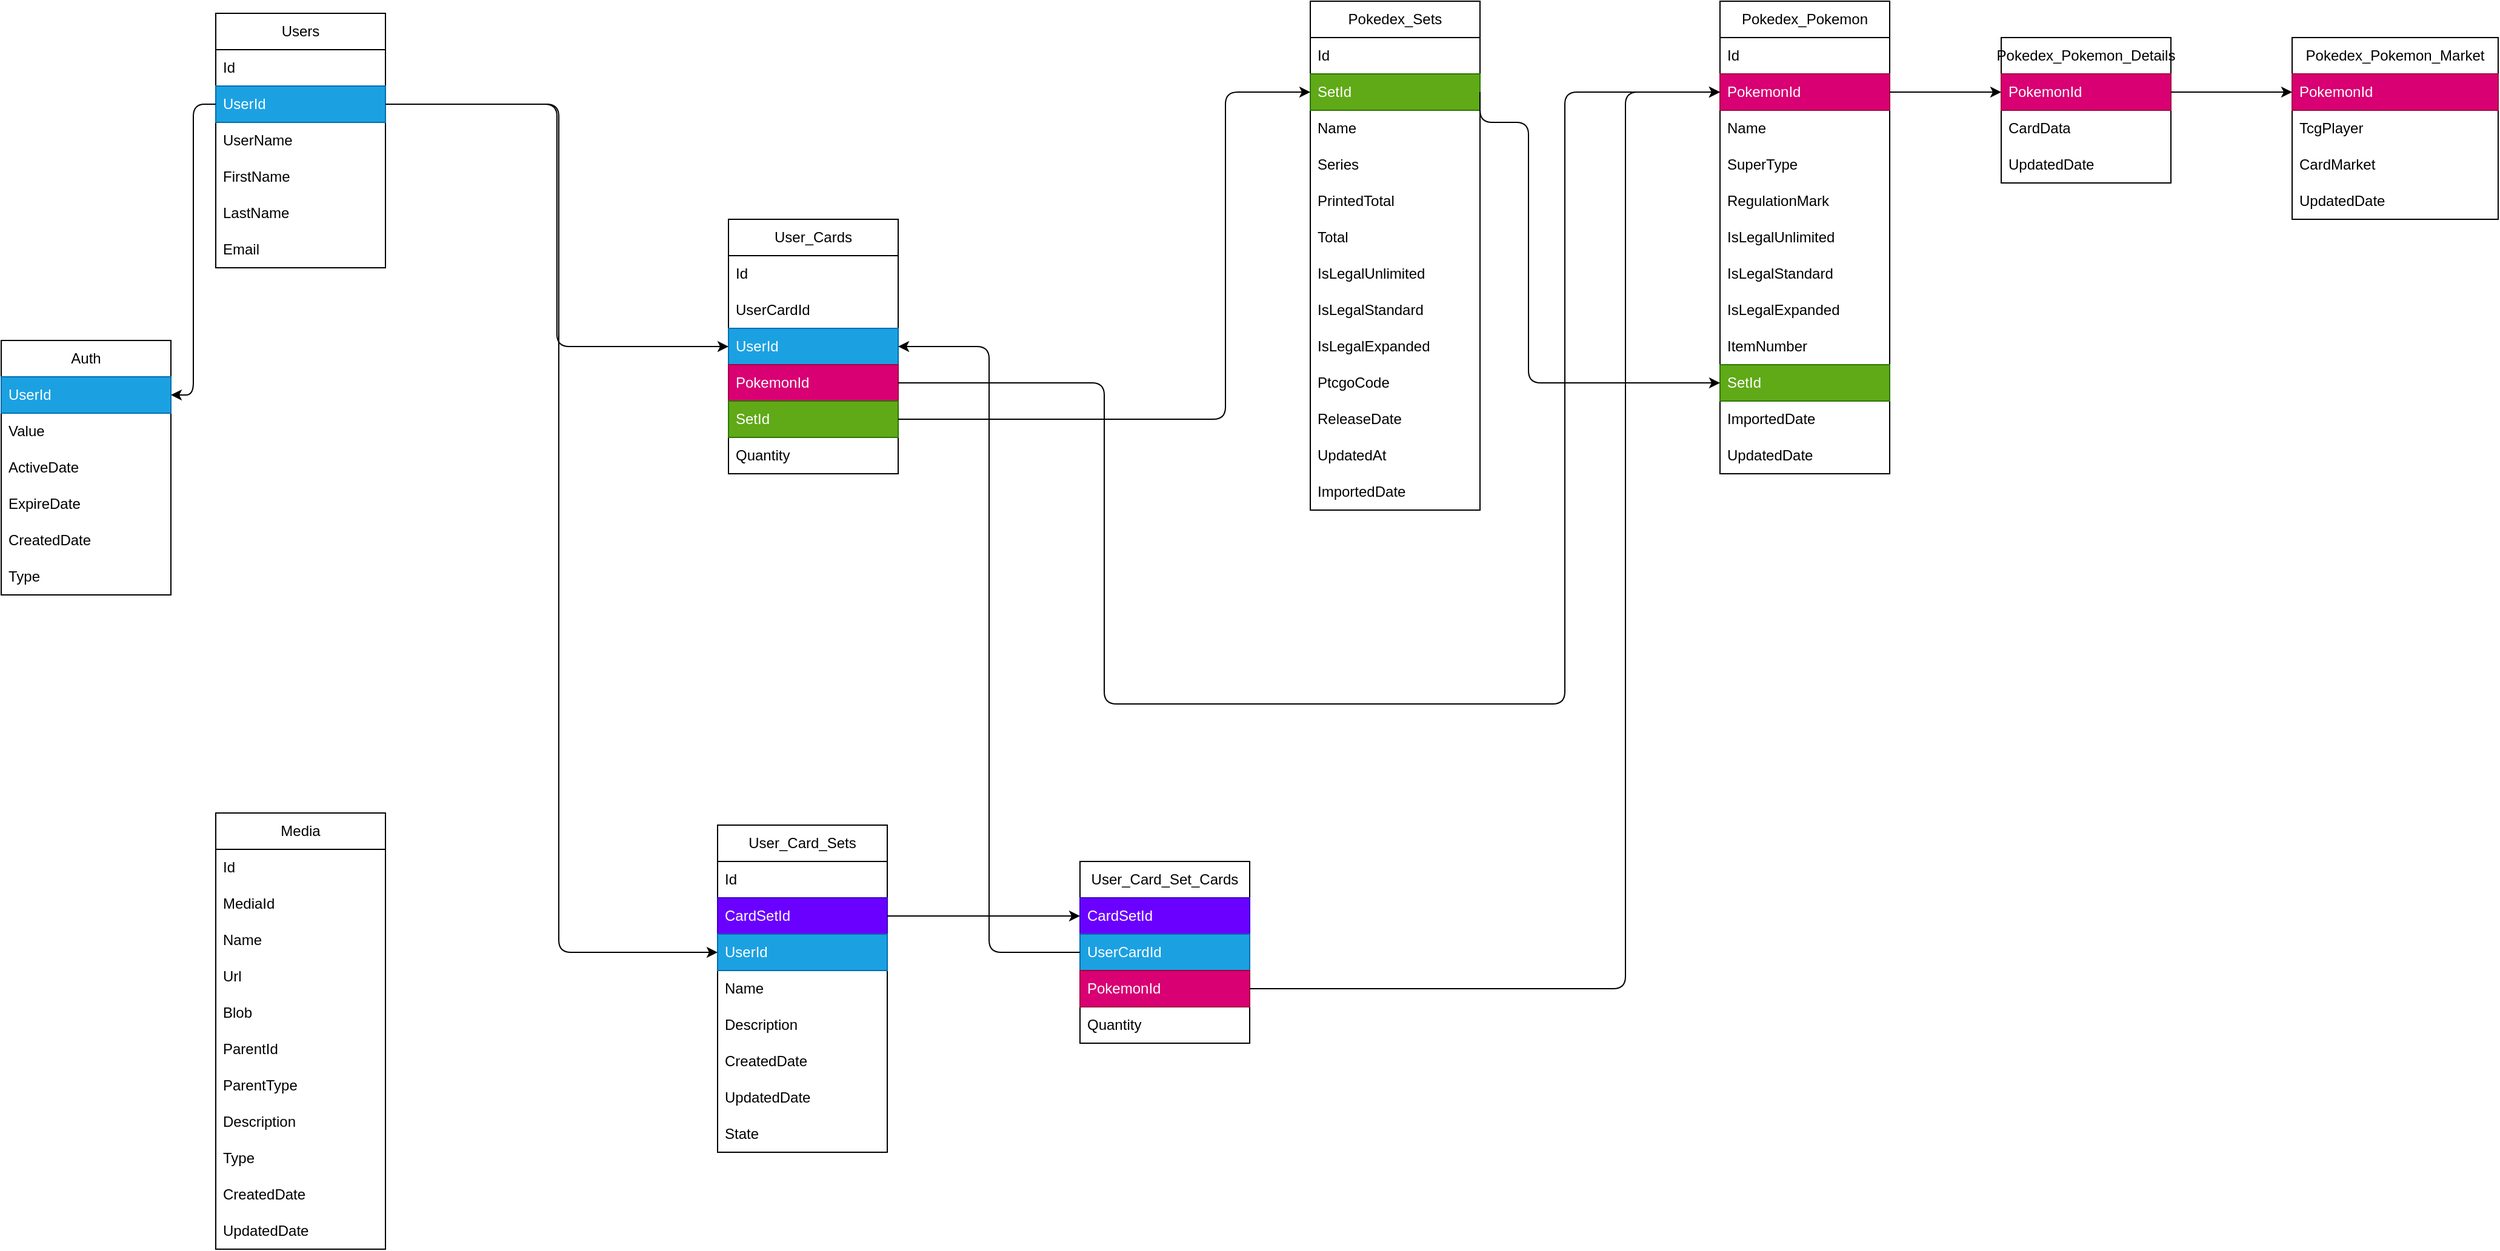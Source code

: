 <mxfile>
    <diagram id="2cEquH9Mo-bdp0fxMXGC" name="Page-1">
        <mxGraphModel dx="736" dy="809" grid="1" gridSize="10" guides="1" tooltips="1" connect="1" arrows="1" fold="1" page="1" pageScale="1" pageWidth="827" pageHeight="1169" math="0" shadow="0">
            <root>
                <mxCell id="0"/>
                <mxCell id="1" parent="0"/>
                <mxCell id="2" value="Users" style="swimlane;fontStyle=0;childLayout=stackLayout;horizontal=1;startSize=30;horizontalStack=0;resizeParent=1;resizeParentMax=0;resizeLast=0;collapsible=1;marginBottom=0;whiteSpace=wrap;html=1;" parent="1" vertex="1">
                    <mxGeometry x="687" y="40" width="140" height="210" as="geometry"/>
                </mxCell>
                <mxCell id="3" value="Id" style="text;strokeColor=none;fillColor=none;align=left;verticalAlign=middle;spacingLeft=4;spacingRight=4;overflow=hidden;points=[[0,0.5],[1,0.5]];portConstraint=eastwest;rotatable=0;whiteSpace=wrap;html=1;" parent="2" vertex="1">
                    <mxGeometry y="30" width="140" height="30" as="geometry"/>
                </mxCell>
                <mxCell id="59" value="UserId" style="text;strokeColor=#006EAF;fillColor=#1ba1e2;align=left;verticalAlign=middle;spacingLeft=4;spacingRight=4;overflow=hidden;points=[[0,0.5],[1,0.5]];portConstraint=eastwest;rotatable=0;whiteSpace=wrap;html=1;fontColor=#ffffff;" parent="2" vertex="1">
                    <mxGeometry y="60" width="140" height="30" as="geometry"/>
                </mxCell>
                <mxCell id="4" value="UserName" style="text;strokeColor=none;fillColor=none;align=left;verticalAlign=middle;spacingLeft=4;spacingRight=4;overflow=hidden;points=[[0,0.5],[1,0.5]];portConstraint=eastwest;rotatable=0;whiteSpace=wrap;html=1;" parent="2" vertex="1">
                    <mxGeometry y="90" width="140" height="30" as="geometry"/>
                </mxCell>
                <mxCell id="5" value="FirstName" style="text;strokeColor=none;fillColor=none;align=left;verticalAlign=middle;spacingLeft=4;spacingRight=4;overflow=hidden;points=[[0,0.5],[1,0.5]];portConstraint=eastwest;rotatable=0;whiteSpace=wrap;html=1;" parent="2" vertex="1">
                    <mxGeometry y="120" width="140" height="30" as="geometry"/>
                </mxCell>
                <mxCell id="6" value="LastName" style="text;strokeColor=none;fillColor=none;align=left;verticalAlign=middle;spacingLeft=4;spacingRight=4;overflow=hidden;points=[[0,0.5],[1,0.5]];portConstraint=eastwest;rotatable=0;whiteSpace=wrap;html=1;" parent="2" vertex="1">
                    <mxGeometry y="150" width="140" height="30" as="geometry"/>
                </mxCell>
                <mxCell id="7" value="Email" style="text;strokeColor=none;fillColor=none;align=left;verticalAlign=middle;spacingLeft=4;spacingRight=4;overflow=hidden;points=[[0,0.5],[1,0.5]];portConstraint=eastwest;rotatable=0;whiteSpace=wrap;html=1;" parent="2" vertex="1">
                    <mxGeometry y="180" width="140" height="30" as="geometry"/>
                </mxCell>
                <mxCell id="8" value="Pokedex_Sets" style="swimlane;fontStyle=0;childLayout=stackLayout;horizontal=1;startSize=30;horizontalStack=0;resizeParent=1;resizeParentMax=0;resizeLast=0;collapsible=1;marginBottom=0;whiteSpace=wrap;html=1;" parent="1" vertex="1">
                    <mxGeometry x="1590" y="30" width="140" height="420" as="geometry"/>
                </mxCell>
                <mxCell id="9" value="Id" style="text;strokeColor=none;fillColor=none;align=left;verticalAlign=middle;spacingLeft=4;spacingRight=4;overflow=hidden;points=[[0,0.5],[1,0.5]];portConstraint=eastwest;rotatable=0;whiteSpace=wrap;html=1;" parent="8" vertex="1">
                    <mxGeometry y="30" width="140" height="30" as="geometry"/>
                </mxCell>
                <mxCell id="10" value="SetId" style="text;strokeColor=#2D7600;fillColor=#60a917;align=left;verticalAlign=middle;spacingLeft=4;spacingRight=4;overflow=hidden;points=[[0,0.5],[1,0.5]];portConstraint=eastwest;rotatable=0;whiteSpace=wrap;html=1;fontColor=#ffffff;" parent="8" vertex="1">
                    <mxGeometry y="60" width="140" height="30" as="geometry"/>
                </mxCell>
                <mxCell id="11" value="Name" style="text;strokeColor=none;fillColor=none;align=left;verticalAlign=middle;spacingLeft=4;spacingRight=4;overflow=hidden;points=[[0,0.5],[1,0.5]];portConstraint=eastwest;rotatable=0;whiteSpace=wrap;html=1;" parent="8" vertex="1">
                    <mxGeometry y="90" width="140" height="30" as="geometry"/>
                </mxCell>
                <mxCell id="12" value="Series" style="text;strokeColor=none;fillColor=none;align=left;verticalAlign=middle;spacingLeft=4;spacingRight=4;overflow=hidden;points=[[0,0.5],[1,0.5]];portConstraint=eastwest;rotatable=0;whiteSpace=wrap;html=1;" parent="8" vertex="1">
                    <mxGeometry y="120" width="140" height="30" as="geometry"/>
                </mxCell>
                <mxCell id="13" value="PrintedTotal" style="text;strokeColor=none;fillColor=none;align=left;verticalAlign=middle;spacingLeft=4;spacingRight=4;overflow=hidden;points=[[0,0.5],[1,0.5]];portConstraint=eastwest;rotatable=0;whiteSpace=wrap;html=1;" parent="8" vertex="1">
                    <mxGeometry y="150" width="140" height="30" as="geometry"/>
                </mxCell>
                <mxCell id="14" value="Total" style="text;strokeColor=none;fillColor=none;align=left;verticalAlign=middle;spacingLeft=4;spacingRight=4;overflow=hidden;points=[[0,0.5],[1,0.5]];portConstraint=eastwest;rotatable=0;whiteSpace=wrap;html=1;" parent="8" vertex="1">
                    <mxGeometry y="180" width="140" height="30" as="geometry"/>
                </mxCell>
                <mxCell id="15" value="IsLegalUnlimited" style="text;strokeColor=none;fillColor=none;align=left;verticalAlign=middle;spacingLeft=4;spacingRight=4;overflow=hidden;points=[[0,0.5],[1,0.5]];portConstraint=eastwest;rotatable=0;whiteSpace=wrap;html=1;" parent="8" vertex="1">
                    <mxGeometry y="210" width="140" height="30" as="geometry"/>
                </mxCell>
                <mxCell id="16" value="IsLegalStandard" style="text;strokeColor=none;fillColor=none;align=left;verticalAlign=middle;spacingLeft=4;spacingRight=4;overflow=hidden;points=[[0,0.5],[1,0.5]];portConstraint=eastwest;rotatable=0;whiteSpace=wrap;html=1;" parent="8" vertex="1">
                    <mxGeometry y="240" width="140" height="30" as="geometry"/>
                </mxCell>
                <mxCell id="17" value="IsLegalExpanded" style="text;strokeColor=none;fillColor=none;align=left;verticalAlign=middle;spacingLeft=4;spacingRight=4;overflow=hidden;points=[[0,0.5],[1,0.5]];portConstraint=eastwest;rotatable=0;whiteSpace=wrap;html=1;" parent="8" vertex="1">
                    <mxGeometry y="270" width="140" height="30" as="geometry"/>
                </mxCell>
                <mxCell id="18" value="PtcgoCode" style="text;strokeColor=none;fillColor=none;align=left;verticalAlign=middle;spacingLeft=4;spacingRight=4;overflow=hidden;points=[[0,0.5],[1,0.5]];portConstraint=eastwest;rotatable=0;whiteSpace=wrap;html=1;" parent="8" vertex="1">
                    <mxGeometry y="300" width="140" height="30" as="geometry"/>
                </mxCell>
                <mxCell id="19" value="ReleaseDate" style="text;strokeColor=none;fillColor=none;align=left;verticalAlign=middle;spacingLeft=4;spacingRight=4;overflow=hidden;points=[[0,0.5],[1,0.5]];portConstraint=eastwest;rotatable=0;whiteSpace=wrap;html=1;" parent="8" vertex="1">
                    <mxGeometry y="330" width="140" height="30" as="geometry"/>
                </mxCell>
                <mxCell id="20" value="UpdatedAt" style="text;strokeColor=none;fillColor=none;align=left;verticalAlign=middle;spacingLeft=4;spacingRight=4;overflow=hidden;points=[[0,0.5],[1,0.5]];portConstraint=eastwest;rotatable=0;whiteSpace=wrap;html=1;" parent="8" vertex="1">
                    <mxGeometry y="360" width="140" height="30" as="geometry"/>
                </mxCell>
                <mxCell id="21" value="ImportedDate" style="text;strokeColor=none;fillColor=none;align=left;verticalAlign=middle;spacingLeft=4;spacingRight=4;overflow=hidden;points=[[0,0.5],[1,0.5]];portConstraint=eastwest;rotatable=0;whiteSpace=wrap;html=1;" parent="8" vertex="1">
                    <mxGeometry y="390" width="140" height="30" as="geometry"/>
                </mxCell>
                <mxCell id="22" value="Media" style="swimlane;fontStyle=0;childLayout=stackLayout;horizontal=1;startSize=30;horizontalStack=0;resizeParent=1;resizeParentMax=0;resizeLast=0;collapsible=1;marginBottom=0;whiteSpace=wrap;html=1;" parent="1" vertex="1">
                    <mxGeometry x="687" y="700" width="140" height="360" as="geometry"/>
                </mxCell>
                <mxCell id="23" value="Id" style="text;strokeColor=none;fillColor=none;align=left;verticalAlign=middle;spacingLeft=4;spacingRight=4;overflow=hidden;points=[[0,0.5],[1,0.5]];portConstraint=eastwest;rotatable=0;whiteSpace=wrap;html=1;" parent="22" vertex="1">
                    <mxGeometry y="30" width="140" height="30" as="geometry"/>
                </mxCell>
                <mxCell id="24" value="MediaId" style="text;strokeColor=none;fillColor=none;align=left;verticalAlign=middle;spacingLeft=4;spacingRight=4;overflow=hidden;points=[[0,0.5],[1,0.5]];portConstraint=eastwest;rotatable=0;whiteSpace=wrap;html=1;" parent="22" vertex="1">
                    <mxGeometry y="60" width="140" height="30" as="geometry"/>
                </mxCell>
                <mxCell id="25" value="Name" style="text;strokeColor=none;fillColor=none;align=left;verticalAlign=middle;spacingLeft=4;spacingRight=4;overflow=hidden;points=[[0,0.5],[1,0.5]];portConstraint=eastwest;rotatable=0;whiteSpace=wrap;html=1;" parent="22" vertex="1">
                    <mxGeometry y="90" width="140" height="30" as="geometry"/>
                </mxCell>
                <mxCell id="26" value="Url" style="text;strokeColor=none;fillColor=none;align=left;verticalAlign=middle;spacingLeft=4;spacingRight=4;overflow=hidden;points=[[0,0.5],[1,0.5]];portConstraint=eastwest;rotatable=0;whiteSpace=wrap;html=1;" parent="22" vertex="1">
                    <mxGeometry y="120" width="140" height="30" as="geometry"/>
                </mxCell>
                <mxCell id="91" value="Blob" style="text;strokeColor=none;fillColor=none;align=left;verticalAlign=middle;spacingLeft=4;spacingRight=4;overflow=hidden;points=[[0,0.5],[1,0.5]];portConstraint=eastwest;rotatable=0;whiteSpace=wrap;html=1;" vertex="1" parent="22">
                    <mxGeometry y="150" width="140" height="30" as="geometry"/>
                </mxCell>
                <mxCell id="27" value="ParentId" style="text;strokeColor=none;fillColor=none;align=left;verticalAlign=middle;spacingLeft=4;spacingRight=4;overflow=hidden;points=[[0,0.5],[1,0.5]];portConstraint=eastwest;rotatable=0;whiteSpace=wrap;html=1;" parent="22" vertex="1">
                    <mxGeometry y="180" width="140" height="30" as="geometry"/>
                </mxCell>
                <mxCell id="28" value="ParentType" style="text;strokeColor=none;fillColor=none;align=left;verticalAlign=middle;spacingLeft=4;spacingRight=4;overflow=hidden;points=[[0,0.5],[1,0.5]];portConstraint=eastwest;rotatable=0;whiteSpace=wrap;html=1;" parent="22" vertex="1">
                    <mxGeometry y="210" width="140" height="30" as="geometry"/>
                </mxCell>
                <mxCell id="29" value="Description" style="text;strokeColor=none;fillColor=none;align=left;verticalAlign=middle;spacingLeft=4;spacingRight=4;overflow=hidden;points=[[0,0.5],[1,0.5]];portConstraint=eastwest;rotatable=0;whiteSpace=wrap;html=1;" parent="22" vertex="1">
                    <mxGeometry y="240" width="140" height="30" as="geometry"/>
                </mxCell>
                <mxCell id="92" value="Type" style="text;strokeColor=none;fillColor=none;align=left;verticalAlign=middle;spacingLeft=4;spacingRight=4;overflow=hidden;points=[[0,0.5],[1,0.5]];portConstraint=eastwest;rotatable=0;whiteSpace=wrap;html=1;" vertex="1" parent="22">
                    <mxGeometry y="270" width="140" height="30" as="geometry"/>
                </mxCell>
                <mxCell id="93" value="CreatedDate" style="text;strokeColor=none;fillColor=none;align=left;verticalAlign=middle;spacingLeft=4;spacingRight=4;overflow=hidden;points=[[0,0.5],[1,0.5]];portConstraint=eastwest;rotatable=0;whiteSpace=wrap;html=1;" vertex="1" parent="22">
                    <mxGeometry y="300" width="140" height="30" as="geometry"/>
                </mxCell>
                <mxCell id="94" value="UpdatedDate" style="text;strokeColor=none;fillColor=none;align=left;verticalAlign=middle;spacingLeft=4;spacingRight=4;overflow=hidden;points=[[0,0.5],[1,0.5]];portConstraint=eastwest;rotatable=0;whiteSpace=wrap;html=1;" vertex="1" parent="22">
                    <mxGeometry y="330" width="140" height="30" as="geometry"/>
                </mxCell>
                <mxCell id="30" value="Pokedex_Pokemon" style="swimlane;fontStyle=0;childLayout=stackLayout;horizontal=1;startSize=30;horizontalStack=0;resizeParent=1;resizeParentMax=0;resizeLast=0;collapsible=1;marginBottom=0;whiteSpace=wrap;html=1;" parent="1" vertex="1">
                    <mxGeometry x="1928" y="30" width="140" height="390" as="geometry"/>
                </mxCell>
                <mxCell id="31" value="Id" style="text;strokeColor=none;fillColor=none;align=left;verticalAlign=middle;spacingLeft=4;spacingRight=4;overflow=hidden;points=[[0,0.5],[1,0.5]];portConstraint=eastwest;rotatable=0;whiteSpace=wrap;html=1;" parent="30" vertex="1">
                    <mxGeometry y="30" width="140" height="30" as="geometry"/>
                </mxCell>
                <mxCell id="32" value="PokemonId" style="text;strokeColor=#A50040;fillColor=#d80073;align=left;verticalAlign=middle;spacingLeft=4;spacingRight=4;overflow=hidden;points=[[0,0.5],[1,0.5]];portConstraint=eastwest;rotatable=0;whiteSpace=wrap;html=1;fontStyle=0;fontColor=#ffffff;" parent="30" vertex="1">
                    <mxGeometry y="60" width="140" height="30" as="geometry"/>
                </mxCell>
                <mxCell id="33" value="Name" style="text;strokeColor=none;fillColor=none;align=left;verticalAlign=middle;spacingLeft=4;spacingRight=4;overflow=hidden;points=[[0,0.5],[1,0.5]];portConstraint=eastwest;rotatable=0;whiteSpace=wrap;html=1;" parent="30" vertex="1">
                    <mxGeometry y="90" width="140" height="30" as="geometry"/>
                </mxCell>
                <mxCell id="38" value="SuperType" style="text;strokeColor=none;fillColor=none;align=left;verticalAlign=middle;spacingLeft=4;spacingRight=4;overflow=hidden;points=[[0,0.5],[1,0.5]];portConstraint=eastwest;rotatable=0;whiteSpace=wrap;html=1;" parent="30" vertex="1">
                    <mxGeometry y="120" width="140" height="30" as="geometry"/>
                </mxCell>
                <mxCell id="39" value="RegulationMark" style="text;strokeColor=none;fillColor=none;align=left;verticalAlign=middle;spacingLeft=4;spacingRight=4;overflow=hidden;points=[[0,0.5],[1,0.5]];portConstraint=eastwest;rotatable=0;whiteSpace=wrap;html=1;" parent="30" vertex="1">
                    <mxGeometry y="150" width="140" height="30" as="geometry"/>
                </mxCell>
                <mxCell id="40" value="IsLegalUnlimited" style="text;strokeColor=none;fillColor=none;align=left;verticalAlign=middle;spacingLeft=4;spacingRight=4;overflow=hidden;points=[[0,0.5],[1,0.5]];portConstraint=eastwest;rotatable=0;whiteSpace=wrap;html=1;" parent="30" vertex="1">
                    <mxGeometry y="180" width="140" height="30" as="geometry"/>
                </mxCell>
                <mxCell id="41" value="IsLegalStandard" style="text;strokeColor=none;fillColor=none;align=left;verticalAlign=middle;spacingLeft=4;spacingRight=4;overflow=hidden;points=[[0,0.5],[1,0.5]];portConstraint=eastwest;rotatable=0;whiteSpace=wrap;html=1;" parent="30" vertex="1">
                    <mxGeometry y="210" width="140" height="30" as="geometry"/>
                </mxCell>
                <mxCell id="42" value="IsLegalExpanded" style="text;strokeColor=none;fillColor=none;align=left;verticalAlign=middle;spacingLeft=4;spacingRight=4;overflow=hidden;points=[[0,0.5],[1,0.5]];portConstraint=eastwest;rotatable=0;whiteSpace=wrap;html=1;" parent="30" vertex="1">
                    <mxGeometry y="240" width="140" height="30" as="geometry"/>
                </mxCell>
                <mxCell id="43" value="ItemNumber" style="text;strokeColor=none;fillColor=none;align=left;verticalAlign=middle;spacingLeft=4;spacingRight=4;overflow=hidden;points=[[0,0.5],[1,0.5]];portConstraint=eastwest;rotatable=0;whiteSpace=wrap;html=1;" parent="30" vertex="1">
                    <mxGeometry y="270" width="140" height="30" as="geometry"/>
                </mxCell>
                <mxCell id="44" value="SetId" style="text;strokeColor=#2D7600;fillColor=#60a917;align=left;verticalAlign=middle;spacingLeft=4;spacingRight=4;overflow=hidden;points=[[0,0.5],[1,0.5]];portConstraint=eastwest;rotatable=0;whiteSpace=wrap;html=1;fontColor=#ffffff;" parent="30" vertex="1">
                    <mxGeometry y="300" width="140" height="30" as="geometry"/>
                </mxCell>
                <mxCell id="45" value="ImportedDate" style="text;strokeColor=none;fillColor=none;align=left;verticalAlign=middle;spacingLeft=4;spacingRight=4;overflow=hidden;points=[[0,0.5],[1,0.5]];portConstraint=eastwest;rotatable=0;whiteSpace=wrap;html=1;" parent="30" vertex="1">
                    <mxGeometry y="330" width="140" height="30" as="geometry"/>
                </mxCell>
                <mxCell id="46" value="UpdatedDate" style="text;strokeColor=none;fillColor=none;align=left;verticalAlign=middle;spacingLeft=4;spacingRight=4;overflow=hidden;points=[[0,0.5],[1,0.5]];portConstraint=eastwest;rotatable=0;whiteSpace=wrap;html=1;" parent="30" vertex="1">
                    <mxGeometry y="360" width="140" height="30" as="geometry"/>
                </mxCell>
                <mxCell id="34" value="Pokedex_Pokemon_Details" style="swimlane;fontStyle=0;childLayout=stackLayout;horizontal=1;startSize=30;horizontalStack=0;resizeParent=1;resizeParentMax=0;resizeLast=0;collapsible=1;marginBottom=0;whiteSpace=wrap;html=1;" parent="1" vertex="1">
                    <mxGeometry x="2160" y="60" width="140" height="120" as="geometry"/>
                </mxCell>
                <mxCell id="35" value="PokemonId" style="text;strokeColor=#A50040;fillColor=#d80073;align=left;verticalAlign=middle;spacingLeft=4;spacingRight=4;overflow=hidden;points=[[0,0.5],[1,0.5]];portConstraint=eastwest;rotatable=0;whiteSpace=wrap;html=1;fontColor=#ffffff;" parent="34" vertex="1">
                    <mxGeometry y="30" width="140" height="30" as="geometry"/>
                </mxCell>
                <mxCell id="36" value="CardData" style="text;strokeColor=none;fillColor=none;align=left;verticalAlign=middle;spacingLeft=4;spacingRight=4;overflow=hidden;points=[[0,0.5],[1,0.5]];portConstraint=eastwest;rotatable=0;whiteSpace=wrap;html=1;" parent="34" vertex="1">
                    <mxGeometry y="60" width="140" height="30" as="geometry"/>
                </mxCell>
                <mxCell id="37" value="UpdatedDate" style="text;strokeColor=none;fillColor=none;align=left;verticalAlign=middle;spacingLeft=4;spacingRight=4;overflow=hidden;points=[[0,0.5],[1,0.5]];portConstraint=eastwest;rotatable=0;whiteSpace=wrap;html=1;" parent="34" vertex="1">
                    <mxGeometry y="90" width="140" height="30" as="geometry"/>
                </mxCell>
                <mxCell id="47" value="Pokedex_Pokemon_Market" style="swimlane;fontStyle=0;childLayout=stackLayout;horizontal=1;startSize=30;horizontalStack=0;resizeParent=1;resizeParentMax=0;resizeLast=0;collapsible=1;marginBottom=0;whiteSpace=wrap;html=1;" parent="1" vertex="1">
                    <mxGeometry x="2400" y="60" width="170" height="150" as="geometry"/>
                </mxCell>
                <mxCell id="48" value="PokemonId" style="text;strokeColor=#A50040;fillColor=#d80073;align=left;verticalAlign=middle;spacingLeft=4;spacingRight=4;overflow=hidden;points=[[0,0.5],[1,0.5]];portConstraint=eastwest;rotatable=0;whiteSpace=wrap;html=1;fontColor=#ffffff;" parent="47" vertex="1">
                    <mxGeometry y="30" width="170" height="30" as="geometry"/>
                </mxCell>
                <mxCell id="49" value="TcgPlayer" style="text;strokeColor=none;fillColor=none;align=left;verticalAlign=middle;spacingLeft=4;spacingRight=4;overflow=hidden;points=[[0,0.5],[1,0.5]];portConstraint=eastwest;rotatable=0;whiteSpace=wrap;html=1;" parent="47" vertex="1">
                    <mxGeometry y="60" width="170" height="30" as="geometry"/>
                </mxCell>
                <mxCell id="50" value="CardMarket" style="text;strokeColor=none;fillColor=none;align=left;verticalAlign=middle;spacingLeft=4;spacingRight=4;overflow=hidden;points=[[0,0.5],[1,0.5]];portConstraint=eastwest;rotatable=0;whiteSpace=wrap;html=1;" parent="47" vertex="1">
                    <mxGeometry y="90" width="170" height="30" as="geometry"/>
                </mxCell>
                <mxCell id="51" value="UpdatedDate" style="text;strokeColor=none;fillColor=none;align=left;verticalAlign=middle;spacingLeft=4;spacingRight=4;overflow=hidden;points=[[0,0.5],[1,0.5]];portConstraint=eastwest;rotatable=0;whiteSpace=wrap;html=1;" parent="47" vertex="1">
                    <mxGeometry y="120" width="170" height="30" as="geometry"/>
                </mxCell>
                <mxCell id="52" style="edgeStyle=none;html=1;exitX=1;exitY=0.5;exitDx=0;exitDy=0;entryX=0;entryY=0.5;entryDx=0;entryDy=0;" parent="1" source="35" target="48" edge="1">
                    <mxGeometry relative="1" as="geometry"/>
                </mxCell>
                <mxCell id="53" style="edgeStyle=none;html=1;exitX=1;exitY=0.5;exitDx=0;exitDy=0;entryX=0;entryY=0.5;entryDx=0;entryDy=0;" parent="1" source="32" target="35" edge="1">
                    <mxGeometry relative="1" as="geometry"/>
                </mxCell>
                <mxCell id="54" style="edgeStyle=orthogonalEdgeStyle;html=1;exitX=1;exitY=0.5;exitDx=0;exitDy=0;entryX=0;entryY=0.5;entryDx=0;entryDy=0;" parent="1" source="10" target="44" edge="1">
                    <mxGeometry relative="1" as="geometry">
                        <Array as="points">
                            <mxPoint x="1730" y="130"/>
                            <mxPoint x="1770" y="130"/>
                            <mxPoint x="1770" y="345"/>
                        </Array>
                    </mxGeometry>
                </mxCell>
                <mxCell id="55" value="User_Cards" style="swimlane;fontStyle=0;childLayout=stackLayout;horizontal=1;startSize=30;horizontalStack=0;resizeParent=1;resizeParentMax=0;resizeLast=0;collapsible=1;marginBottom=0;whiteSpace=wrap;html=1;fillColor=none;" parent="1" vertex="1">
                    <mxGeometry x="1110" y="210" width="140" height="210" as="geometry"/>
                </mxCell>
                <mxCell id="56" value="Id" style="text;strokeColor=none;fillColor=none;align=left;verticalAlign=middle;spacingLeft=4;spacingRight=4;overflow=hidden;points=[[0,0.5],[1,0.5]];portConstraint=eastwest;rotatable=0;whiteSpace=wrap;html=1;" parent="55" vertex="1">
                    <mxGeometry y="30" width="140" height="30" as="geometry"/>
                </mxCell>
                <mxCell id="57" value="UserCardId" style="text;strokeColor=none;fillColor=none;align=left;verticalAlign=middle;spacingLeft=4;spacingRight=4;overflow=hidden;points=[[0,0.5],[1,0.5]];portConstraint=eastwest;rotatable=0;whiteSpace=wrap;html=1;" parent="55" vertex="1">
                    <mxGeometry y="60" width="140" height="30" as="geometry"/>
                </mxCell>
                <mxCell id="58" value="UserId" style="text;strokeColor=#006EAF;fillColor=#1ba1e2;align=left;verticalAlign=middle;spacingLeft=4;spacingRight=4;overflow=hidden;points=[[0,0.5],[1,0.5]];portConstraint=eastwest;rotatable=0;whiteSpace=wrap;html=1;fontColor=#ffffff;" parent="55" vertex="1">
                    <mxGeometry y="90" width="140" height="30" as="geometry"/>
                </mxCell>
                <mxCell id="61" value="PokemonId" style="text;fillColor=#d80073;align=left;verticalAlign=middle;spacingLeft=4;spacingRight=4;overflow=hidden;points=[[0,0.5],[1,0.5]];portConstraint=eastwest;rotatable=0;whiteSpace=wrap;html=1;fontColor=#ffffff;strokeColor=#A50040;" parent="55" vertex="1">
                    <mxGeometry y="120" width="140" height="30" as="geometry"/>
                </mxCell>
                <mxCell id="62" value="SetId" style="text;fillColor=#60a917;align=left;verticalAlign=middle;spacingLeft=4;spacingRight=4;overflow=hidden;points=[[0,0.5],[1,0.5]];portConstraint=eastwest;rotatable=0;whiteSpace=wrap;html=1;fontColor=#ffffff;strokeColor=#2D7600;" parent="55" vertex="1">
                    <mxGeometry y="150" width="140" height="30" as="geometry"/>
                </mxCell>
                <mxCell id="63" value="Quantity" style="text;fillColor=none;align=left;verticalAlign=middle;spacingLeft=4;spacingRight=4;overflow=hidden;points=[[0,0.5],[1,0.5]];portConstraint=eastwest;rotatable=0;whiteSpace=wrap;html=1;" parent="55" vertex="1">
                    <mxGeometry y="180" width="140" height="30" as="geometry"/>
                </mxCell>
                <mxCell id="60" style="edgeStyle=orthogonalEdgeStyle;html=1;exitX=1;exitY=0.5;exitDx=0;exitDy=0;entryX=0;entryY=0.5;entryDx=0;entryDy=0;" parent="1" source="59" target="58" edge="1">
                    <mxGeometry relative="1" as="geometry"/>
                </mxCell>
                <mxCell id="64" style="edgeStyle=orthogonalEdgeStyle;html=1;exitX=1;exitY=0.5;exitDx=0;exitDy=0;entryX=0;entryY=0.5;entryDx=0;entryDy=0;" parent="1" source="62" target="10" edge="1">
                    <mxGeometry relative="1" as="geometry">
                        <Array as="points">
                            <mxPoint x="1520" y="375"/>
                            <mxPoint x="1520" y="105"/>
                        </Array>
                    </mxGeometry>
                </mxCell>
                <mxCell id="65" style="edgeStyle=orthogonalEdgeStyle;html=1;exitX=1;exitY=0.5;exitDx=0;exitDy=0;entryX=0;entryY=0.5;entryDx=0;entryDy=0;" parent="1" source="61" target="32" edge="1">
                    <mxGeometry relative="1" as="geometry">
                        <Array as="points">
                            <mxPoint x="1420" y="345"/>
                            <mxPoint x="1420" y="610"/>
                            <mxPoint x="1800" y="610"/>
                            <mxPoint x="1800" y="105"/>
                        </Array>
                    </mxGeometry>
                </mxCell>
                <mxCell id="66" value="User_Card_Sets" style="swimlane;fontStyle=0;childLayout=stackLayout;horizontal=1;startSize=30;horizontalStack=0;resizeParent=1;resizeParentMax=0;resizeLast=0;collapsible=1;marginBottom=0;whiteSpace=wrap;html=1;" parent="1" vertex="1">
                    <mxGeometry x="1101" y="710" width="140" height="270" as="geometry"/>
                </mxCell>
                <mxCell id="67" value="Id" style="text;strokeColor=none;fillColor=none;align=left;verticalAlign=middle;spacingLeft=4;spacingRight=4;overflow=hidden;points=[[0,0.5],[1,0.5]];portConstraint=eastwest;rotatable=0;whiteSpace=wrap;html=1;" parent="66" vertex="1">
                    <mxGeometry y="30" width="140" height="30" as="geometry"/>
                </mxCell>
                <mxCell id="68" value="CardSetId" style="text;strokeColor=#3700CC;fillColor=#6a00ff;align=left;verticalAlign=middle;spacingLeft=4;spacingRight=4;overflow=hidden;points=[[0,0.5],[1,0.5]];portConstraint=eastwest;rotatable=0;whiteSpace=wrap;html=1;fontColor=#ffffff;" parent="66" vertex="1">
                    <mxGeometry y="60" width="140" height="30" as="geometry"/>
                </mxCell>
                <mxCell id="71" value="UserId" style="text;strokeColor=#006EAF;fillColor=#1ba1e2;align=left;verticalAlign=middle;spacingLeft=4;spacingRight=4;overflow=hidden;points=[[0,0.5],[1,0.5]];portConstraint=eastwest;rotatable=0;whiteSpace=wrap;html=1;fontColor=#ffffff;" parent="66" vertex="1">
                    <mxGeometry y="90" width="140" height="30" as="geometry"/>
                </mxCell>
                <mxCell id="69" value="Name" style="text;strokeColor=none;fillColor=none;align=left;verticalAlign=middle;spacingLeft=4;spacingRight=4;overflow=hidden;points=[[0,0.5],[1,0.5]];portConstraint=eastwest;rotatable=0;whiteSpace=wrap;html=1;" parent="66" vertex="1">
                    <mxGeometry y="120" width="140" height="30" as="geometry"/>
                </mxCell>
                <mxCell id="70" value="Description" style="text;strokeColor=none;fillColor=none;align=left;verticalAlign=middle;spacingLeft=4;spacingRight=4;overflow=hidden;points=[[0,0.5],[1,0.5]];portConstraint=eastwest;rotatable=0;whiteSpace=wrap;html=1;" parent="66" vertex="1">
                    <mxGeometry y="150" width="140" height="30" as="geometry"/>
                </mxCell>
                <mxCell id="81" value="CreatedDate" style="text;strokeColor=none;fillColor=none;align=left;verticalAlign=middle;spacingLeft=4;spacingRight=4;overflow=hidden;points=[[0,0.5],[1,0.5]];portConstraint=eastwest;rotatable=0;whiteSpace=wrap;html=1;" parent="66" vertex="1">
                    <mxGeometry y="180" width="140" height="30" as="geometry"/>
                </mxCell>
                <mxCell id="82" value="UpdatedDate" style="text;strokeColor=none;fillColor=none;align=left;verticalAlign=middle;spacingLeft=4;spacingRight=4;overflow=hidden;points=[[0,0.5],[1,0.5]];portConstraint=eastwest;rotatable=0;whiteSpace=wrap;html=1;" parent="66" vertex="1">
                    <mxGeometry y="210" width="140" height="30" as="geometry"/>
                </mxCell>
                <mxCell id="83" value="State" style="text;strokeColor=none;fillColor=none;align=left;verticalAlign=middle;spacingLeft=4;spacingRight=4;overflow=hidden;points=[[0,0.5],[1,0.5]];portConstraint=eastwest;rotatable=0;whiteSpace=wrap;html=1;" parent="66" vertex="1">
                    <mxGeometry y="240" width="140" height="30" as="geometry"/>
                </mxCell>
                <mxCell id="72" style="edgeStyle=orthogonalEdgeStyle;html=1;exitX=1;exitY=0.5;exitDx=0;exitDy=0;" parent="1" source="59" target="71" edge="1">
                    <mxGeometry relative="1" as="geometry">
                        <Array as="points">
                            <mxPoint x="970" y="115"/>
                            <mxPoint x="970" y="815"/>
                        </Array>
                    </mxGeometry>
                </mxCell>
                <mxCell id="73" value="User_Card_Set_Cards" style="swimlane;fontStyle=0;childLayout=stackLayout;horizontal=1;startSize=30;horizontalStack=0;resizeParent=1;resizeParentMax=0;resizeLast=0;collapsible=1;marginBottom=0;whiteSpace=wrap;html=1;" parent="1" vertex="1">
                    <mxGeometry x="1400" y="740" width="140" height="150" as="geometry"/>
                </mxCell>
                <mxCell id="74" value="CardSetId" style="text;strokeColor=#3700CC;fillColor=#6a00ff;align=left;verticalAlign=middle;spacingLeft=4;spacingRight=4;overflow=hidden;points=[[0,0.5],[1,0.5]];portConstraint=eastwest;rotatable=0;whiteSpace=wrap;html=1;fontColor=#ffffff;" parent="73" vertex="1">
                    <mxGeometry y="30" width="140" height="30" as="geometry"/>
                </mxCell>
                <mxCell id="76" value="UserCardId" style="text;strokeColor=#006EAF;fillColor=#1ba1e2;align=left;verticalAlign=middle;spacingLeft=4;spacingRight=4;overflow=hidden;points=[[0,0.5],[1,0.5]];portConstraint=eastwest;rotatable=0;whiteSpace=wrap;html=1;fontColor=#ffffff;" parent="73" vertex="1">
                    <mxGeometry y="60" width="140" height="30" as="geometry"/>
                </mxCell>
                <mxCell id="75" value="PokemonId" style="text;strokeColor=#A50040;fillColor=#d80073;align=left;verticalAlign=middle;spacingLeft=4;spacingRight=4;overflow=hidden;points=[[0,0.5],[1,0.5]];portConstraint=eastwest;rotatable=0;whiteSpace=wrap;html=1;fontColor=#ffffff;" parent="73" vertex="1">
                    <mxGeometry y="90" width="140" height="30" as="geometry"/>
                </mxCell>
                <mxCell id="77" value="Quantity" style="text;strokeColor=none;fillColor=none;align=left;verticalAlign=middle;spacingLeft=4;spacingRight=4;overflow=hidden;points=[[0,0.5],[1,0.5]];portConstraint=eastwest;rotatable=0;whiteSpace=wrap;html=1;" parent="73" vertex="1">
                    <mxGeometry y="120" width="140" height="30" as="geometry"/>
                </mxCell>
                <mxCell id="78" style="edgeStyle=orthogonalEdgeStyle;html=1;exitX=1;exitY=0.5;exitDx=0;exitDy=0;" parent="1" source="68" target="74" edge="1">
                    <mxGeometry relative="1" as="geometry"/>
                </mxCell>
                <mxCell id="79" style="edgeStyle=orthogonalEdgeStyle;html=1;exitX=1;exitY=0.5;exitDx=0;exitDy=0;" parent="1" source="75" target="32" edge="1">
                    <mxGeometry relative="1" as="geometry">
                        <Array as="points">
                            <mxPoint x="1850" y="845"/>
                            <mxPoint x="1850" y="105"/>
                        </Array>
                    </mxGeometry>
                </mxCell>
                <mxCell id="80" style="edgeStyle=orthogonalEdgeStyle;html=1;exitX=0;exitY=0.5;exitDx=0;exitDy=0;entryX=1;entryY=0.5;entryDx=0;entryDy=0;" parent="1" source="76" target="55" edge="1">
                    <mxGeometry relative="1" as="geometry"/>
                </mxCell>
                <mxCell id="84" value="Auth" style="swimlane;fontStyle=0;childLayout=stackLayout;horizontal=1;startSize=30;horizontalStack=0;resizeParent=1;resizeParentMax=0;resizeLast=0;collapsible=1;marginBottom=0;whiteSpace=wrap;html=1;" vertex="1" parent="1">
                    <mxGeometry x="510" y="310" width="140" height="210" as="geometry"/>
                </mxCell>
                <mxCell id="85" value="UserId" style="text;strokeColor=#006EAF;fillColor=#1ba1e2;align=left;verticalAlign=middle;spacingLeft=4;spacingRight=4;overflow=hidden;points=[[0,0.5],[1,0.5]];portConstraint=eastwest;rotatable=0;whiteSpace=wrap;html=1;fontColor=#ffffff;" vertex="1" parent="84">
                    <mxGeometry y="30" width="140" height="30" as="geometry"/>
                </mxCell>
                <mxCell id="86" value="Value" style="text;strokeColor=none;fillColor=none;align=left;verticalAlign=middle;spacingLeft=4;spacingRight=4;overflow=hidden;points=[[0,0.5],[1,0.5]];portConstraint=eastwest;rotatable=0;whiteSpace=wrap;html=1;" vertex="1" parent="84">
                    <mxGeometry y="60" width="140" height="30" as="geometry"/>
                </mxCell>
                <mxCell id="87" value="ActiveDate" style="text;strokeColor=none;fillColor=none;align=left;verticalAlign=middle;spacingLeft=4;spacingRight=4;overflow=hidden;points=[[0,0.5],[1,0.5]];portConstraint=eastwest;rotatable=0;whiteSpace=wrap;html=1;" vertex="1" parent="84">
                    <mxGeometry y="90" width="140" height="30" as="geometry"/>
                </mxCell>
                <mxCell id="88" value="ExpireDate" style="text;strokeColor=none;fillColor=none;align=left;verticalAlign=middle;spacingLeft=4;spacingRight=4;overflow=hidden;points=[[0,0.5],[1,0.5]];portConstraint=eastwest;rotatable=0;whiteSpace=wrap;html=1;" vertex="1" parent="84">
                    <mxGeometry y="120" width="140" height="30" as="geometry"/>
                </mxCell>
                <mxCell id="95" value="CreatedDate" style="text;strokeColor=none;fillColor=none;align=left;verticalAlign=middle;spacingLeft=4;spacingRight=4;overflow=hidden;points=[[0,0.5],[1,0.5]];portConstraint=eastwest;rotatable=0;whiteSpace=wrap;html=1;" vertex="1" parent="84">
                    <mxGeometry y="150" width="140" height="30" as="geometry"/>
                </mxCell>
                <mxCell id="90" value="Type" style="text;strokeColor=none;fillColor=none;align=left;verticalAlign=middle;spacingLeft=4;spacingRight=4;overflow=hidden;points=[[0,0.5],[1,0.5]];portConstraint=eastwest;rotatable=0;whiteSpace=wrap;html=1;" vertex="1" parent="84">
                    <mxGeometry y="180" width="140" height="30" as="geometry"/>
                </mxCell>
                <mxCell id="89" style="edgeStyle=orthogonalEdgeStyle;html=1;exitX=0;exitY=0.5;exitDx=0;exitDy=0;" edge="1" parent="1" source="59" target="85">
                    <mxGeometry relative="1" as="geometry"/>
                </mxCell>
            </root>
        </mxGraphModel>
    </diagram>
</mxfile>
